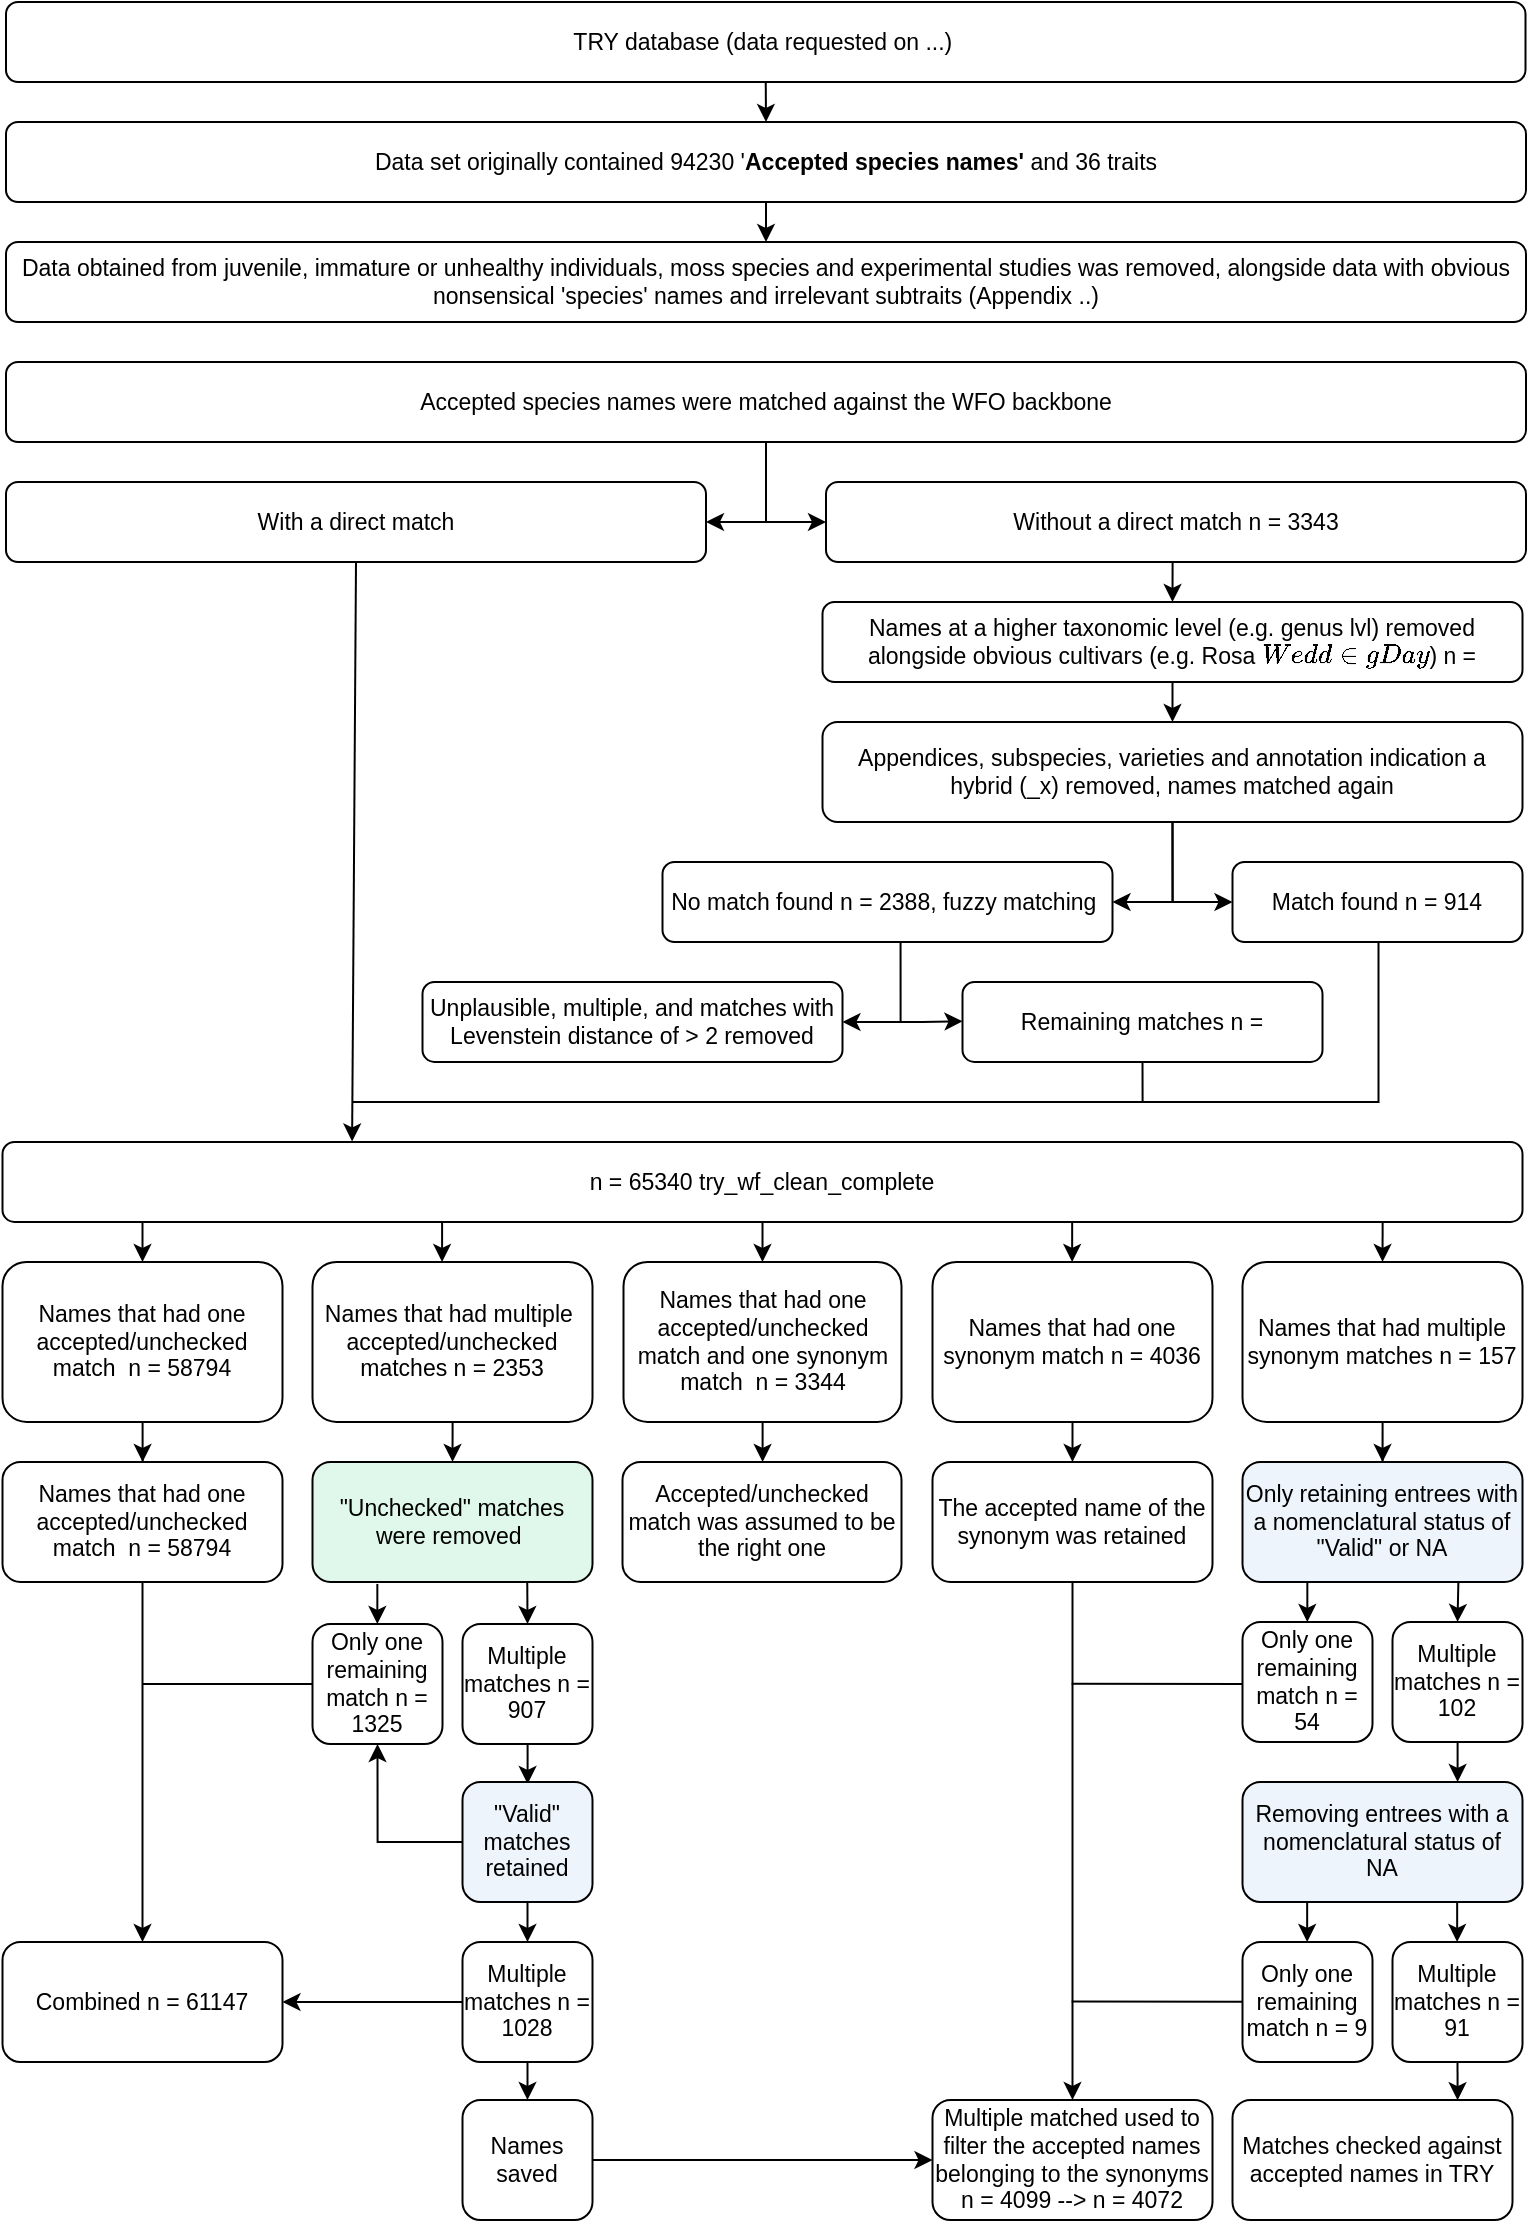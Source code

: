 <mxfile version="23.0.1" type="device" pages="3">
  <diagram id="C5RBs43oDa-KdzZeNtuy" name="Page-1">
    <mxGraphModel dx="2127" dy="1084" grid="1" gridSize="10" guides="1" tooltips="1" connect="1" arrows="1" fold="1" page="1" pageScale="1" pageWidth="827" pageHeight="1169" math="0" shadow="0">
      <root>
        <mxCell id="WIyWlLk6GJQsqaUBKTNV-0" />
        <mxCell id="WIyWlLk6GJQsqaUBKTNV-1" parent="WIyWlLk6GJQsqaUBKTNV-0" />
        <mxCell id="mnehjeZ3O1_cwlT7nOx8-14" style="edgeStyle=orthogonalEdgeStyle;rounded=0;orthogonalLoop=1;jettySize=auto;html=1;exitX=0.5;exitY=1;exitDx=0;exitDy=0;entryX=0.5;entryY=0;entryDx=0;entryDy=0;" edge="1" parent="WIyWlLk6GJQsqaUBKTNV-1" source="WIyWlLk6GJQsqaUBKTNV-3" target="3CzgJ8zF4ROLSHWjZtzC-1">
          <mxGeometry relative="1" as="geometry" />
        </mxCell>
        <mxCell id="WIyWlLk6GJQsqaUBKTNV-3" value="TRY database (data requested on ...)&amp;nbsp;" style="rounded=1;whiteSpace=wrap;html=1;fontSize=11.5;glass=0;strokeWidth=1;shadow=0;" parent="WIyWlLk6GJQsqaUBKTNV-1" vertex="1">
          <mxGeometry x="35" y="80" width="759.75" height="40" as="geometry" />
        </mxCell>
        <mxCell id="WIyWlLk6GJQsqaUBKTNV-11" value="Accepted species names were matched against the WFO backbone" style="rounded=1;whiteSpace=wrap;html=1;fontSize=11.5;glass=0;strokeWidth=1;shadow=0;" parent="WIyWlLk6GJQsqaUBKTNV-1" vertex="1">
          <mxGeometry x="35" y="260" width="760" height="40" as="geometry" />
        </mxCell>
        <mxCell id="mnehjeZ3O1_cwlT7nOx8-15" style="edgeStyle=orthogonalEdgeStyle;rounded=0;orthogonalLoop=1;jettySize=auto;html=1;exitX=0.5;exitY=1;exitDx=0;exitDy=0;entryX=0.5;entryY=0;entryDx=0;entryDy=0;" edge="1" parent="WIyWlLk6GJQsqaUBKTNV-1" source="3CzgJ8zF4ROLSHWjZtzC-1" target="mnehjeZ3O1_cwlT7nOx8-7">
          <mxGeometry relative="1" as="geometry" />
        </mxCell>
        <mxCell id="3CzgJ8zF4ROLSHWjZtzC-1" value="Data set originally contained 94230 &#39;&lt;b style=&quot;font-size: 11.5px;&quot;&gt;Accepted species names&#39;&amp;nbsp;&lt;/b&gt;and 36 traits" style="rounded=1;whiteSpace=wrap;html=1;fontSize=11.5;" parent="WIyWlLk6GJQsqaUBKTNV-1" vertex="1">
          <mxGeometry x="35" y="140" width="760" height="40" as="geometry" />
        </mxCell>
        <mxCell id="qjvEbnhI41lJ3wAf2mKK-4" style="edgeStyle=orthogonalEdgeStyle;rounded=0;orthogonalLoop=1;jettySize=auto;html=1;exitX=0.5;exitY=1;exitDx=0;exitDy=0;fontSize=11.5;" parent="WIyWlLk6GJQsqaUBKTNV-1" edge="1">
          <mxGeometry relative="1" as="geometry">
            <mxPoint x="608" y="240" as="sourcePoint" />
            <mxPoint x="608" y="240" as="targetPoint" />
          </mxGeometry>
        </mxCell>
        <mxCell id="qjvEbnhI41lJ3wAf2mKK-6" value="With a direct match" style="rounded=1;whiteSpace=wrap;html=1;fontSize=11.5;" parent="WIyWlLk6GJQsqaUBKTNV-1" vertex="1">
          <mxGeometry x="35" y="320" width="350" height="40" as="geometry" />
        </mxCell>
        <mxCell id="mnehjeZ3O1_cwlT7nOx8-4" style="edgeStyle=orthogonalEdgeStyle;rounded=0;orthogonalLoop=1;jettySize=auto;html=1;exitX=0.5;exitY=1;exitDx=0;exitDy=0;entryX=0.5;entryY=0;entryDx=0;entryDy=0;" edge="1" parent="WIyWlLk6GJQsqaUBKTNV-1" source="qjvEbnhI41lJ3wAf2mKK-9" target="mnehjeZ3O1_cwlT7nOx8-0">
          <mxGeometry relative="1" as="geometry" />
        </mxCell>
        <mxCell id="qjvEbnhI41lJ3wAf2mKK-9" value="Without a direct match n = 3343" style="rounded=1;whiteSpace=wrap;html=1;fontSize=11.5;" parent="WIyWlLk6GJQsqaUBKTNV-1" vertex="1">
          <mxGeometry x="445" y="320" width="350" height="40" as="geometry" />
        </mxCell>
        <mxCell id="qjvEbnhI41lJ3wAf2mKK-10" value="Appendices, subspecies, varieties and annotation indication a hybrid (_x) removed, names matched again" style="rounded=1;whiteSpace=wrap;html=1;fontSize=11.5;" parent="WIyWlLk6GJQsqaUBKTNV-1" vertex="1">
          <mxGeometry x="443.25" y="440" width="350" height="50" as="geometry" />
        </mxCell>
        <mxCell id="qjvEbnhI41lJ3wAf2mKK-20" value="" style="edgeStyle=orthogonalEdgeStyle;rounded=0;orthogonalLoop=1;jettySize=auto;html=1;entryX=0;entryY=0.491;entryDx=0;entryDy=0;fontSize=11.5;exitX=0.529;exitY=0.989;exitDx=0;exitDy=0;exitPerimeter=0;entryPerimeter=0;" parent="WIyWlLk6GJQsqaUBKTNV-1" source="qjvEbnhI41lJ3wAf2mKK-11" target="qjvEbnhI41lJ3wAf2mKK-17" edge="1">
          <mxGeometry relative="1" as="geometry">
            <mxPoint x="489.74" y="560" as="sourcePoint" />
            <mxPoint x="529.74" y="600" as="targetPoint" />
            <Array as="points">
              <mxPoint x="482.25" y="590" />
              <mxPoint x="493.25" y="590" />
            </Array>
          </mxGeometry>
        </mxCell>
        <mxCell id="qjvEbnhI41lJ3wAf2mKK-11" value="No match found n = 2388, fuzzy matching&amp;nbsp;" style="rounded=1;whiteSpace=wrap;html=1;fontSize=11.5;" parent="WIyWlLk6GJQsqaUBKTNV-1" vertex="1">
          <mxGeometry x="363.25" y="510" width="225" height="40" as="geometry" />
        </mxCell>
        <mxCell id="qjvEbnhI41lJ3wAf2mKK-12" value="Match found n = 914" style="rounded=1;whiteSpace=wrap;html=1;fontSize=11.5;" parent="WIyWlLk6GJQsqaUBKTNV-1" vertex="1">
          <mxGeometry x="648.25" y="510" width="145" height="40" as="geometry" />
        </mxCell>
        <mxCell id="qjvEbnhI41lJ3wAf2mKK-16" value="Unplausible, multiple, and matches with Levenstein distance of &amp;gt; 2 removed" style="rounded=1;whiteSpace=wrap;html=1;fontSize=11.5;" parent="WIyWlLk6GJQsqaUBKTNV-1" vertex="1">
          <mxGeometry x="243.25" y="569.96" width="210" height="40" as="geometry" />
        </mxCell>
        <mxCell id="qjvEbnhI41lJ3wAf2mKK-17" value="Remaining matches n =" style="rounded=1;whiteSpace=wrap;html=1;fontSize=11.5;" parent="WIyWlLk6GJQsqaUBKTNV-1" vertex="1">
          <mxGeometry x="513.25" y="569.96" width="180" height="40" as="geometry" />
        </mxCell>
        <mxCell id="qjvEbnhI41lJ3wAf2mKK-25" value="" style="endArrow=none;html=1;rounded=0;edgeStyle=orthogonalEdgeStyle;entryX=0.5;entryY=1;entryDx=0;entryDy=0;fontSize=11.5;" parent="WIyWlLk6GJQsqaUBKTNV-1" target="qjvEbnhI41lJ3wAf2mKK-12" edge="1">
          <mxGeometry width="50" height="50" relative="1" as="geometry">
            <mxPoint x="563.25" y="629.96" as="sourcePoint" />
            <mxPoint x="721.185" y="540" as="targetPoint" />
            <Array as="points">
              <mxPoint x="721.25" y="630" />
              <mxPoint x="721.25" y="550" />
            </Array>
          </mxGeometry>
        </mxCell>
        <mxCell id="qjvEbnhI41lJ3wAf2mKK-98" style="edgeStyle=orthogonalEdgeStyle;rounded=0;orthogonalLoop=1;jettySize=auto;html=1;exitX=0.5;exitY=1;exitDx=0;exitDy=0;entryX=0.5;entryY=0;entryDx=0;entryDy=0;" parent="WIyWlLk6GJQsqaUBKTNV-1" source="qjvEbnhI41lJ3wAf2mKK-14" target="qjvEbnhI41lJ3wAf2mKK-45" edge="1">
          <mxGeometry relative="1" as="geometry" />
        </mxCell>
        <mxCell id="qjvEbnhI41lJ3wAf2mKK-14" value="n =&amp;nbsp;65340 try_wf_clean_complete" style="rounded=1;whiteSpace=wrap;html=1;fontSize=11.5;" parent="WIyWlLk6GJQsqaUBKTNV-1" vertex="1">
          <mxGeometry x="33.25" y="649.96" width="760" height="40" as="geometry" />
        </mxCell>
        <mxCell id="qjvEbnhI41lJ3wAf2mKK-27" value="" style="endArrow=none;html=1;rounded=0;edgeStyle=orthogonalEdgeStyle;fontSize=11.5;" parent="WIyWlLk6GJQsqaUBKTNV-1" edge="1">
          <mxGeometry width="50" height="50" relative="1" as="geometry">
            <mxPoint x="208.25" y="629.96" as="sourcePoint" />
            <mxPoint x="603.25" y="609.96" as="targetPoint" />
            <Array as="points">
              <mxPoint x="603.25" y="629.96" />
            </Array>
          </mxGeometry>
        </mxCell>
        <mxCell id="qjvEbnhI41lJ3wAf2mKK-30" value="" style="endArrow=classic;html=1;rounded=0;exitX=0.5;exitY=1;exitDx=0;exitDy=0;fontSize=11.5;entryX=0.23;entryY=-0.006;entryDx=0;entryDy=0;entryPerimeter=0;" parent="WIyWlLk6GJQsqaUBKTNV-1" source="qjvEbnhI41lJ3wAf2mKK-6" target="qjvEbnhI41lJ3wAf2mKK-14" edge="1">
          <mxGeometry width="50" height="50" relative="1" as="geometry">
            <mxPoint x="443.25" y="645" as="sourcePoint" />
            <mxPoint x="218.25" y="685" as="targetPoint" />
          </mxGeometry>
        </mxCell>
        <mxCell id="qjvEbnhI41lJ3wAf2mKK-32" value="" style="endArrow=classic;html=1;rounded=0;exitX=0.5;exitY=1;exitDx=0;exitDy=0;entryX=0;entryY=0.5;entryDx=0;entryDy=0;edgeStyle=orthogonalEdgeStyle;fontSize=11.5;" parent="WIyWlLk6GJQsqaUBKTNV-1" edge="1">
          <mxGeometry width="50" height="50" relative="1" as="geometry">
            <mxPoint x="415.0" y="300" as="sourcePoint" />
            <mxPoint x="445" y="340" as="targetPoint" />
            <Array as="points">
              <mxPoint x="415" y="340" />
            </Array>
          </mxGeometry>
        </mxCell>
        <mxCell id="qjvEbnhI41lJ3wAf2mKK-33" value="" style="endArrow=classic;html=1;rounded=0;entryX=1;entryY=0.5;entryDx=0;entryDy=0;edgeStyle=orthogonalEdgeStyle;fontSize=11.5;" parent="WIyWlLk6GJQsqaUBKTNV-1" target="qjvEbnhI41lJ3wAf2mKK-6" edge="1">
          <mxGeometry width="50" height="50" relative="1" as="geometry">
            <mxPoint x="415" y="300" as="sourcePoint" />
            <mxPoint x="387.0" y="340" as="targetPoint" />
            <Array as="points">
              <mxPoint x="415" y="340" />
            </Array>
          </mxGeometry>
        </mxCell>
        <mxCell id="qjvEbnhI41lJ3wAf2mKK-34" value="" style="endArrow=classic;html=1;rounded=0;exitX=0.5;exitY=1;exitDx=0;exitDy=0;entryX=0;entryY=0.5;entryDx=0;entryDy=0;edgeStyle=orthogonalEdgeStyle;fontSize=11.5;" parent="WIyWlLk6GJQsqaUBKTNV-1" source="qjvEbnhI41lJ3wAf2mKK-10" target="qjvEbnhI41lJ3wAf2mKK-12" edge="1">
          <mxGeometry width="50" height="50" relative="1" as="geometry">
            <mxPoint x="543.25" y="505" as="sourcePoint" />
            <mxPoint x="543.25" y="585" as="targetPoint" />
          </mxGeometry>
        </mxCell>
        <mxCell id="qjvEbnhI41lJ3wAf2mKK-35" value="" style="endArrow=classic;html=1;rounded=0;exitX=0.5;exitY=1;exitDx=0;exitDy=0;entryX=1;entryY=0.5;entryDx=0;entryDy=0;edgeStyle=orthogonalEdgeStyle;fontSize=11.5;" parent="WIyWlLk6GJQsqaUBKTNV-1" source="qjvEbnhI41lJ3wAf2mKK-10" target="qjvEbnhI41lJ3wAf2mKK-11" edge="1">
          <mxGeometry width="50" height="50" relative="1" as="geometry">
            <mxPoint x="543.25" y="505" as="sourcePoint" />
            <mxPoint x="453.25" y="565" as="targetPoint" />
          </mxGeometry>
        </mxCell>
        <mxCell id="qjvEbnhI41lJ3wAf2mKK-40" value="" style="endArrow=classic;html=1;rounded=0;entryX=1;entryY=0.5;entryDx=0;entryDy=0;fontSize=11.5;" parent="WIyWlLk6GJQsqaUBKTNV-1" target="qjvEbnhI41lJ3wAf2mKK-16" edge="1">
          <mxGeometry width="50" height="50" relative="1" as="geometry">
            <mxPoint x="483.25" y="589.96" as="sourcePoint" />
            <mxPoint x="393.25" y="579.96" as="targetPoint" />
          </mxGeometry>
        </mxCell>
        <mxCell id="qjvEbnhI41lJ3wAf2mKK-121" style="edgeStyle=orthogonalEdgeStyle;rounded=0;orthogonalLoop=1;jettySize=auto;html=1;entryX=0.5;entryY=0;entryDx=0;entryDy=0;" parent="WIyWlLk6GJQsqaUBKTNV-1" source="qjvEbnhI41lJ3wAf2mKK-44" target="qjvEbnhI41lJ3wAf2mKK-117" edge="1">
          <mxGeometry relative="1" as="geometry">
            <Array as="points">
              <mxPoint x="258.25" y="795" />
              <mxPoint x="258.25" y="795" />
            </Array>
          </mxGeometry>
        </mxCell>
        <mxCell id="qjvEbnhI41lJ3wAf2mKK-44" value="Names that had multiple&amp;nbsp; accepted/unchecked matches n = 2353" style="rounded=1;whiteSpace=wrap;html=1;fontSize=11.5;" parent="WIyWlLk6GJQsqaUBKTNV-1" vertex="1">
          <mxGeometry x="188.25" y="709.96" width="140" height="80" as="geometry" />
        </mxCell>
        <mxCell id="qjvEbnhI41lJ3wAf2mKK-60" value="" style="edgeStyle=orthogonalEdgeStyle;rounded=0;orthogonalLoop=1;jettySize=auto;html=1;fontSize=11.5;" parent="WIyWlLk6GJQsqaUBKTNV-1" source="qjvEbnhI41lJ3wAf2mKK-45" target="qjvEbnhI41lJ3wAf2mKK-59" edge="1">
          <mxGeometry relative="1" as="geometry" />
        </mxCell>
        <mxCell id="qjvEbnhI41lJ3wAf2mKK-45" value="Names that had one accepted/unchecked match and one synonym match&amp;nbsp; n = 3344" style="rounded=1;whiteSpace=wrap;html=1;fontSize=11.5;" parent="WIyWlLk6GJQsqaUBKTNV-1" vertex="1">
          <mxGeometry x="343.75" y="709.96" width="139" height="80" as="geometry" />
        </mxCell>
        <mxCell id="qjvEbnhI41lJ3wAf2mKK-64" value="" style="edgeStyle=orthogonalEdgeStyle;rounded=0;orthogonalLoop=1;jettySize=auto;html=1;fontSize=11.5;" parent="WIyWlLk6GJQsqaUBKTNV-1" source="qjvEbnhI41lJ3wAf2mKK-46" target="qjvEbnhI41lJ3wAf2mKK-63" edge="1">
          <mxGeometry relative="1" as="geometry" />
        </mxCell>
        <mxCell id="qjvEbnhI41lJ3wAf2mKK-46" value="Names that had one accepted/unchecked match&amp;nbsp; n =&amp;nbsp;58794" style="rounded=1;whiteSpace=wrap;html=1;fontSize=11.5;" parent="WIyWlLk6GJQsqaUBKTNV-1" vertex="1">
          <mxGeometry x="33.25" y="709.96" width="140" height="80" as="geometry" />
        </mxCell>
        <mxCell id="qjvEbnhI41lJ3wAf2mKK-97" style="edgeStyle=orthogonalEdgeStyle;rounded=0;orthogonalLoop=1;jettySize=auto;html=1;exitX=0.5;exitY=1;exitDx=0;exitDy=0;entryX=0.5;entryY=0;entryDx=0;entryDy=0;" parent="WIyWlLk6GJQsqaUBKTNV-1" source="qjvEbnhI41lJ3wAf2mKK-47" target="qjvEbnhI41lJ3wAf2mKK-96" edge="1">
          <mxGeometry relative="1" as="geometry" />
        </mxCell>
        <mxCell id="qjvEbnhI41lJ3wAf2mKK-47" value="Names that had one synonym match n = 4036" style="rounded=1;whiteSpace=wrap;html=1;fontSize=11.5;" parent="WIyWlLk6GJQsqaUBKTNV-1" vertex="1">
          <mxGeometry x="498.25" y="709.96" width="140" height="80" as="geometry" />
        </mxCell>
        <mxCell id="qjvEbnhI41lJ3wAf2mKK-66" value="" style="edgeStyle=orthogonalEdgeStyle;rounded=0;orthogonalLoop=1;jettySize=auto;html=1;fontSize=11.5;entryX=0.5;entryY=0;entryDx=0;entryDy=0;" parent="WIyWlLk6GJQsqaUBKTNV-1" source="qjvEbnhI41lJ3wAf2mKK-48" target="qjvEbnhI41lJ3wAf2mKK-68" edge="1">
          <mxGeometry relative="1" as="geometry">
            <mxPoint x="713.25" y="809.96" as="targetPoint" />
          </mxGeometry>
        </mxCell>
        <mxCell id="qjvEbnhI41lJ3wAf2mKK-48" value="Names that had multiple synonym matches n = 157" style="rounded=1;whiteSpace=wrap;html=1;fontSize=11.5;" parent="WIyWlLk6GJQsqaUBKTNV-1" vertex="1">
          <mxGeometry x="653.25" y="709.96" width="140" height="80" as="geometry" />
        </mxCell>
        <mxCell id="qjvEbnhI41lJ3wAf2mKK-50" value="" style="endArrow=classic;html=1;rounded=0;entryX=0.5;entryY=0;entryDx=0;entryDy=0;fontSize=11.5;" parent="WIyWlLk6GJQsqaUBKTNV-1" target="qjvEbnhI41lJ3wAf2mKK-46" edge="1">
          <mxGeometry width="50" height="50" relative="1" as="geometry">
            <mxPoint x="103.25" y="689.96" as="sourcePoint" />
            <mxPoint x="463.25" y="679.96" as="targetPoint" />
          </mxGeometry>
        </mxCell>
        <mxCell id="qjvEbnhI41lJ3wAf2mKK-51" value="" style="endArrow=classic;html=1;rounded=0;entryX=0.5;entryY=0;entryDx=0;entryDy=0;fontSize=11.5;" parent="WIyWlLk6GJQsqaUBKTNV-1" edge="1">
          <mxGeometry width="50" height="50" relative="1" as="geometry">
            <mxPoint x="253.05" y="689.96" as="sourcePoint" />
            <mxPoint x="253.05" y="709.96" as="targetPoint" />
          </mxGeometry>
        </mxCell>
        <mxCell id="qjvEbnhI41lJ3wAf2mKK-54" value="" style="endArrow=classic;html=1;rounded=0;entryX=0.5;entryY=0;entryDx=0;entryDy=0;fontSize=11.5;exitX=0.908;exitY=0.99;exitDx=0;exitDy=0;exitPerimeter=0;" parent="WIyWlLk6GJQsqaUBKTNV-1" source="qjvEbnhI41lJ3wAf2mKK-14" target="qjvEbnhI41lJ3wAf2mKK-48" edge="1">
          <mxGeometry width="50" height="50" relative="1" as="geometry">
            <mxPoint x="713.05" y="689.96" as="sourcePoint" />
            <mxPoint x="713.05" y="709.96" as="targetPoint" />
          </mxGeometry>
        </mxCell>
        <mxCell id="qjvEbnhI41lJ3wAf2mKK-59" value="Accepted/unchecked match was assumed to be the right one" style="rounded=1;whiteSpace=wrap;html=1;fontSize=11.5;" parent="WIyWlLk6GJQsqaUBKTNV-1" vertex="1">
          <mxGeometry x="343.25" y="809.96" width="139.5" height="60" as="geometry" />
        </mxCell>
        <mxCell id="qjvEbnhI41lJ3wAf2mKK-128" style="edgeStyle=orthogonalEdgeStyle;rounded=0;orthogonalLoop=1;jettySize=auto;html=1;exitX=0.5;exitY=1;exitDx=0;exitDy=0;entryX=0.5;entryY=0;entryDx=0;entryDy=0;" parent="WIyWlLk6GJQsqaUBKTNV-1" source="qjvEbnhI41lJ3wAf2mKK-63" target="qjvEbnhI41lJ3wAf2mKK-126" edge="1">
          <mxGeometry relative="1" as="geometry" />
        </mxCell>
        <mxCell id="qjvEbnhI41lJ3wAf2mKK-63" value="Names that had one accepted/unchecked match&amp;nbsp; n =&amp;nbsp;58794" style="rounded=1;whiteSpace=wrap;html=1;fontSize=11.5;" parent="WIyWlLk6GJQsqaUBKTNV-1" vertex="1">
          <mxGeometry x="33.25" y="809.96" width="140" height="60" as="geometry" />
        </mxCell>
        <mxCell id="qjvEbnhI41lJ3wAf2mKK-68" value="Only retaining entrees with a nomenclatural status of &quot;Valid&quot; or NA" style="rounded=1;whiteSpace=wrap;html=1;fontSize=11.5;fillColor=#EDF4FC;" parent="WIyWlLk6GJQsqaUBKTNV-1" vertex="1">
          <mxGeometry x="653.25" y="809.96" width="140" height="60" as="geometry" />
        </mxCell>
        <mxCell id="qjvEbnhI41lJ3wAf2mKK-69" value="Removing entrees with a nomenclatural status of NA" style="rounded=1;whiteSpace=wrap;html=1;fontSize=11.5;fillColor=#EDF4FC;" parent="WIyWlLk6GJQsqaUBKTNV-1" vertex="1">
          <mxGeometry x="653.25" y="970" width="140" height="60" as="geometry" />
        </mxCell>
        <mxCell id="qjvEbnhI41lJ3wAf2mKK-71" value="Only one remaining match n = 54" style="rounded=1;whiteSpace=wrap;html=1;fontSize=11.5;" parent="WIyWlLk6GJQsqaUBKTNV-1" vertex="1">
          <mxGeometry x="653.25" y="889.96" width="65" height="60.04" as="geometry" />
        </mxCell>
        <mxCell id="qjvEbnhI41lJ3wAf2mKK-72" value="Multiple matches n = 102" style="rounded=1;whiteSpace=wrap;html=1;fontSize=11.5;" parent="WIyWlLk6GJQsqaUBKTNV-1" vertex="1">
          <mxGeometry x="728.25" y="889.96" width="65" height="60.04" as="geometry" />
        </mxCell>
        <mxCell id="qjvEbnhI41lJ3wAf2mKK-73" value="" style="endArrow=classic;html=1;rounded=0;exitX=0.771;exitY=1;exitDx=0;exitDy=0;exitPerimeter=0;entryX=0.5;entryY=0;entryDx=0;entryDy=0;fontSize=11.5;" parent="WIyWlLk6GJQsqaUBKTNV-1" source="qjvEbnhI41lJ3wAf2mKK-68" target="qjvEbnhI41lJ3wAf2mKK-72" edge="1">
          <mxGeometry width="50" height="50" relative="1" as="geometry">
            <mxPoint x="583.25" y="899.96" as="sourcePoint" />
            <mxPoint x="633.25" y="849.96" as="targetPoint" />
          </mxGeometry>
        </mxCell>
        <mxCell id="qjvEbnhI41lJ3wAf2mKK-76" style="edgeStyle=orthogonalEdgeStyle;rounded=0;orthogonalLoop=1;jettySize=auto;html=1;entryX=0.771;entryY=0;entryDx=0;entryDy=0;entryPerimeter=0;fontSize=11.5;" parent="WIyWlLk6GJQsqaUBKTNV-1" source="qjvEbnhI41lJ3wAf2mKK-72" target="qjvEbnhI41lJ3wAf2mKK-69" edge="1">
          <mxGeometry relative="1" as="geometry" />
        </mxCell>
        <mxCell id="qjvEbnhI41lJ3wAf2mKK-88" value="" style="endArrow=classic;html=1;rounded=0;exitX=0.771;exitY=1;exitDx=0;exitDy=0;exitPerimeter=0;entryX=0.5;entryY=0;entryDx=0;entryDy=0;fontSize=11.5;" parent="WIyWlLk6GJQsqaUBKTNV-1" edge="1">
          <mxGeometry width="50" height="50" relative="1" as="geometry">
            <mxPoint x="685.67" y="869.96" as="sourcePoint" />
            <mxPoint x="685.67" y="889.96" as="targetPoint" />
          </mxGeometry>
        </mxCell>
        <mxCell id="qjvEbnhI41lJ3wAf2mKK-92" value="Only one remaining match n = 1325" style="rounded=1;whiteSpace=wrap;html=1;fontSize=11.5;" parent="WIyWlLk6GJQsqaUBKTNV-1" vertex="1">
          <mxGeometry x="188.25" y="890.96" width="65" height="60.04" as="geometry" />
        </mxCell>
        <mxCell id="qjvEbnhI41lJ3wAf2mKK-105" value="" style="edgeStyle=orthogonalEdgeStyle;rounded=0;orthogonalLoop=1;jettySize=auto;html=1;" parent="WIyWlLk6GJQsqaUBKTNV-1" source="qjvEbnhI41lJ3wAf2mKK-93" edge="1">
          <mxGeometry relative="1" as="geometry">
            <mxPoint x="295.764" y="970.96" as="targetPoint" />
          </mxGeometry>
        </mxCell>
        <mxCell id="qjvEbnhI41lJ3wAf2mKK-93" value="Multiple matches n = 907" style="rounded=1;whiteSpace=wrap;html=1;fontSize=11.5;" parent="WIyWlLk6GJQsqaUBKTNV-1" vertex="1">
          <mxGeometry x="263.25" y="890.96" width="65" height="60.04" as="geometry" />
        </mxCell>
        <mxCell id="qjvEbnhI41lJ3wAf2mKK-94" value="" style="endArrow=classic;html=1;rounded=0;exitX=0.767;exitY=1.005;exitDx=0;exitDy=0;exitPerimeter=0;entryX=0.5;entryY=0;entryDx=0;entryDy=0;fontSize=11.5;" parent="WIyWlLk6GJQsqaUBKTNV-1" source="qjvEbnhI41lJ3wAf2mKK-117" target="qjvEbnhI41lJ3wAf2mKK-93" edge="1">
          <mxGeometry width="50" height="50" relative="1" as="geometry">
            <mxPoint x="296.25" y="871" as="sourcePoint" />
            <mxPoint x="168.25" y="850.96" as="targetPoint" />
          </mxGeometry>
        </mxCell>
        <mxCell id="qjvEbnhI41lJ3wAf2mKK-95" value="" style="endArrow=classic;html=1;rounded=0;exitX=0.771;exitY=1;exitDx=0;exitDy=0;exitPerimeter=0;entryX=0.5;entryY=0;entryDx=0;entryDy=0;fontSize=11.5;" parent="WIyWlLk6GJQsqaUBKTNV-1" edge="1">
          <mxGeometry width="50" height="50" relative="1" as="geometry">
            <mxPoint x="220.67" y="870.96" as="sourcePoint" />
            <mxPoint x="220.67" y="890.96" as="targetPoint" />
          </mxGeometry>
        </mxCell>
        <mxCell id="qjvEbnhI41lJ3wAf2mKK-140" style="edgeStyle=orthogonalEdgeStyle;rounded=0;orthogonalLoop=1;jettySize=auto;html=1;exitX=0.5;exitY=1;exitDx=0;exitDy=0;entryX=0.5;entryY=0;entryDx=0;entryDy=0;" parent="WIyWlLk6GJQsqaUBKTNV-1" source="qjvEbnhI41lJ3wAf2mKK-96" target="qjvEbnhI41lJ3wAf2mKK-139" edge="1">
          <mxGeometry relative="1" as="geometry" />
        </mxCell>
        <mxCell id="qjvEbnhI41lJ3wAf2mKK-96" value="The accepted name of the synonym was retained" style="rounded=1;whiteSpace=wrap;html=1;fontSize=11.5;" parent="WIyWlLk6GJQsqaUBKTNV-1" vertex="1">
          <mxGeometry x="498.25" y="809.96" width="140" height="60" as="geometry" />
        </mxCell>
        <mxCell id="qjvEbnhI41lJ3wAf2mKK-99" value="" style="endArrow=classic;html=1;rounded=0;entryX=0.5;entryY=0;entryDx=0;entryDy=0;fontSize=11.5;exitX=0.908;exitY=0.99;exitDx=0;exitDy=0;exitPerimeter=0;" parent="WIyWlLk6GJQsqaUBKTNV-1" edge="1">
          <mxGeometry width="50" height="50" relative="1" as="geometry">
            <mxPoint x="568.08" y="689.96" as="sourcePoint" />
            <mxPoint x="568.08" y="709.96" as="targetPoint" />
          </mxGeometry>
        </mxCell>
        <mxCell id="qjvEbnhI41lJ3wAf2mKK-123" style="edgeStyle=orthogonalEdgeStyle;rounded=0;orthogonalLoop=1;jettySize=auto;html=1;exitX=0.5;exitY=1;exitDx=0;exitDy=0;entryX=0.5;entryY=0;entryDx=0;entryDy=0;" parent="WIyWlLk6GJQsqaUBKTNV-1" source="qjvEbnhI41lJ3wAf2mKK-111" target="qjvEbnhI41lJ3wAf2mKK-122" edge="1">
          <mxGeometry relative="1" as="geometry" />
        </mxCell>
        <mxCell id="qjvEbnhI41lJ3wAf2mKK-111" value="&quot;Valid&quot; matches retained" style="rounded=1;whiteSpace=wrap;html=1;fontSize=11.5;fillColor=#EDF4FC;strokeColor=#000000;" parent="WIyWlLk6GJQsqaUBKTNV-1" vertex="1">
          <mxGeometry x="263.25" y="969.96" width="65" height="60.04" as="geometry" />
        </mxCell>
        <mxCell id="qjvEbnhI41lJ3wAf2mKK-117" value="&quot;Unchecked&quot; matches were removed&amp;nbsp;" style="rounded=1;whiteSpace=wrap;html=1;fontSize=11.5;fillColor=#DFF8EB;" parent="WIyWlLk6GJQsqaUBKTNV-1" vertex="1">
          <mxGeometry x="188.25" y="809.96" width="140" height="60" as="geometry" />
        </mxCell>
        <mxCell id="qjvEbnhI41lJ3wAf2mKK-118" value="" style="endArrow=classic;html=1;rounded=0;exitX=0;exitY=0.5;exitDx=0;exitDy=0;entryX=0.5;entryY=1;entryDx=0;entryDy=0;edgeStyle=orthogonalEdgeStyle;" parent="WIyWlLk6GJQsqaUBKTNV-1" source="qjvEbnhI41lJ3wAf2mKK-111" target="qjvEbnhI41lJ3wAf2mKK-92" edge="1">
          <mxGeometry width="50" height="50" relative="1" as="geometry">
            <mxPoint x="333.25" y="920" as="sourcePoint" />
            <mxPoint x="203.25" y="970" as="targetPoint" />
          </mxGeometry>
        </mxCell>
        <mxCell id="qjvEbnhI41lJ3wAf2mKK-125" style="edgeStyle=orthogonalEdgeStyle;rounded=0;orthogonalLoop=1;jettySize=auto;html=1;exitX=0.5;exitY=1;exitDx=0;exitDy=0;entryX=0.5;entryY=0;entryDx=0;entryDy=0;" parent="WIyWlLk6GJQsqaUBKTNV-1" source="qjvEbnhI41lJ3wAf2mKK-122" target="qjvEbnhI41lJ3wAf2mKK-124" edge="1">
          <mxGeometry relative="1" as="geometry" />
        </mxCell>
        <mxCell id="qjvEbnhI41lJ3wAf2mKK-127" style="edgeStyle=orthogonalEdgeStyle;rounded=0;orthogonalLoop=1;jettySize=auto;html=1;entryX=1;entryY=0.5;entryDx=0;entryDy=0;" parent="WIyWlLk6GJQsqaUBKTNV-1" source="qjvEbnhI41lJ3wAf2mKK-122" target="qjvEbnhI41lJ3wAf2mKK-126" edge="1">
          <mxGeometry relative="1" as="geometry" />
        </mxCell>
        <mxCell id="qjvEbnhI41lJ3wAf2mKK-122" value="Multiple matches n = 1028" style="rounded=1;whiteSpace=wrap;html=1;fontSize=11.5;" parent="WIyWlLk6GJQsqaUBKTNV-1" vertex="1">
          <mxGeometry x="263.25" y="1050" width="65" height="60.04" as="geometry" />
        </mxCell>
        <mxCell id="qjvEbnhI41lJ3wAf2mKK-124" value="Names saved" style="rounded=1;whiteSpace=wrap;html=1;fontSize=11.5;" parent="WIyWlLk6GJQsqaUBKTNV-1" vertex="1">
          <mxGeometry x="263.25" y="1129" width="65" height="60.04" as="geometry" />
        </mxCell>
        <mxCell id="qjvEbnhI41lJ3wAf2mKK-126" value="Combined n = 61147" style="rounded=1;whiteSpace=wrap;html=1;fontSize=11.5;" parent="WIyWlLk6GJQsqaUBKTNV-1" vertex="1">
          <mxGeometry x="33.25" y="1050" width="140" height="60" as="geometry" />
        </mxCell>
        <mxCell id="qjvEbnhI41lJ3wAf2mKK-129" value="" style="endArrow=none;html=1;rounded=0;entryX=0;entryY=0.5;entryDx=0;entryDy=0;" parent="WIyWlLk6GJQsqaUBKTNV-1" target="qjvEbnhI41lJ3wAf2mKK-92" edge="1">
          <mxGeometry width="50" height="50" relative="1" as="geometry">
            <mxPoint x="103.25" y="921" as="sourcePoint" />
            <mxPoint x="383.25" y="1040" as="targetPoint" />
          </mxGeometry>
        </mxCell>
        <mxCell id="qjvEbnhI41lJ3wAf2mKK-130" value="Only one remaining match n = 9" style="rounded=1;whiteSpace=wrap;html=1;fontSize=11.5;" parent="WIyWlLk6GJQsqaUBKTNV-1" vertex="1">
          <mxGeometry x="653.25" y="1050" width="65" height="60.04" as="geometry" />
        </mxCell>
        <mxCell id="qjvEbnhI41lJ3wAf2mKK-131" value="" style="endArrow=classic;html=1;rounded=0;exitX=0.771;exitY=1;exitDx=0;exitDy=0;exitPerimeter=0;entryX=0.5;entryY=0;entryDx=0;entryDy=0;fontSize=11.5;" parent="WIyWlLk6GJQsqaUBKTNV-1" edge="1">
          <mxGeometry width="50" height="50" relative="1" as="geometry">
            <mxPoint x="685.58" y="1030" as="sourcePoint" />
            <mxPoint x="685.58" y="1050" as="targetPoint" />
          </mxGeometry>
        </mxCell>
        <mxCell id="qjvEbnhI41lJ3wAf2mKK-132" value="Multiple matches n = 91" style="rounded=1;whiteSpace=wrap;html=1;fontSize=11.5;" parent="WIyWlLk6GJQsqaUBKTNV-1" vertex="1">
          <mxGeometry x="728.25" y="1050" width="65" height="60.04" as="geometry" />
        </mxCell>
        <mxCell id="qjvEbnhI41lJ3wAf2mKK-133" value="" style="endArrow=classic;html=1;rounded=0;exitX=0.771;exitY=1;exitDx=0;exitDy=0;exitPerimeter=0;entryX=0.5;entryY=0;entryDx=0;entryDy=0;fontSize=11.5;" parent="WIyWlLk6GJQsqaUBKTNV-1" edge="1">
          <mxGeometry width="50" height="50" relative="1" as="geometry">
            <mxPoint x="760.58" y="1030" as="sourcePoint" />
            <mxPoint x="760.58" y="1050" as="targetPoint" />
          </mxGeometry>
        </mxCell>
        <mxCell id="qjvEbnhI41lJ3wAf2mKK-134" value="Matches checked against accepted names in TRY" style="rounded=1;whiteSpace=wrap;html=1;fontSize=11.5;" parent="WIyWlLk6GJQsqaUBKTNV-1" vertex="1">
          <mxGeometry x="648.25" y="1129" width="140" height="60" as="geometry" />
        </mxCell>
        <mxCell id="qjvEbnhI41lJ3wAf2mKK-138" style="edgeStyle=orthogonalEdgeStyle;rounded=0;orthogonalLoop=1;jettySize=auto;html=1;exitX=0.5;exitY=1;exitDx=0;exitDy=0;entryX=0.804;entryY=0.002;entryDx=0;entryDy=0;entryPerimeter=0;" parent="WIyWlLk6GJQsqaUBKTNV-1" source="qjvEbnhI41lJ3wAf2mKK-132" target="qjvEbnhI41lJ3wAf2mKK-134" edge="1">
          <mxGeometry relative="1" as="geometry" />
        </mxCell>
        <mxCell id="qjvEbnhI41lJ3wAf2mKK-139" value="Multiple matched used to filter the accepted names belonging to the synonyms n = 4099 --&amp;gt; n = 4072" style="rounded=1;whiteSpace=wrap;html=1;fontSize=11.5;" parent="WIyWlLk6GJQsqaUBKTNV-1" vertex="1">
          <mxGeometry x="498.25" y="1129" width="140" height="60" as="geometry" />
        </mxCell>
        <mxCell id="qjvEbnhI41lJ3wAf2mKK-141" value="" style="endArrow=none;html=1;rounded=0;" parent="WIyWlLk6GJQsqaUBKTNV-1" edge="1">
          <mxGeometry width="50" height="50" relative="1" as="geometry">
            <mxPoint x="567.83" y="920.88" as="sourcePoint" />
            <mxPoint x="653.25" y="921" as="targetPoint" />
          </mxGeometry>
        </mxCell>
        <mxCell id="qjvEbnhI41lJ3wAf2mKK-142" value="" style="endArrow=none;html=1;rounded=0;" parent="WIyWlLk6GJQsqaUBKTNV-1" edge="1">
          <mxGeometry width="50" height="50" relative="1" as="geometry">
            <mxPoint x="567.83" y="1079.74" as="sourcePoint" />
            <mxPoint x="653.25" y="1079.86" as="targetPoint" />
          </mxGeometry>
        </mxCell>
        <mxCell id="qjvEbnhI41lJ3wAf2mKK-143" value="" style="endArrow=classic;html=1;rounded=0;exitX=1;exitY=0.5;exitDx=0;exitDy=0;entryX=0;entryY=0.5;entryDx=0;entryDy=0;" parent="WIyWlLk6GJQsqaUBKTNV-1" source="qjvEbnhI41lJ3wAf2mKK-124" target="qjvEbnhI41lJ3wAf2mKK-139" edge="1">
          <mxGeometry width="50" height="50" relative="1" as="geometry">
            <mxPoint x="403.25" y="1075" as="sourcePoint" />
            <mxPoint x="453.25" y="1025" as="targetPoint" />
          </mxGeometry>
        </mxCell>
        <mxCell id="mnehjeZ3O1_cwlT7nOx8-3" style="edgeStyle=orthogonalEdgeStyle;rounded=0;orthogonalLoop=1;jettySize=auto;html=1;exitX=0.5;exitY=1;exitDx=0;exitDy=0;entryX=0.5;entryY=0;entryDx=0;entryDy=0;" edge="1" parent="WIyWlLk6GJQsqaUBKTNV-1" source="mnehjeZ3O1_cwlT7nOx8-0" target="qjvEbnhI41lJ3wAf2mKK-10">
          <mxGeometry relative="1" as="geometry" />
        </mxCell>
        <mxCell id="mnehjeZ3O1_cwlT7nOx8-0" value="Names at a higher taxonomic level (e.g. genus lvl) removed alongside obvious cultivars (e.g. Rosa `Wedding Day`) n =" style="rounded=1;whiteSpace=wrap;html=1;fontSize=11.5;" vertex="1" parent="WIyWlLk6GJQsqaUBKTNV-1">
          <mxGeometry x="443.25" y="380" width="350" height="40" as="geometry" />
        </mxCell>
        <mxCell id="mnehjeZ3O1_cwlT7nOx8-7" value="Data obtained from juvenile, immature or unhealthy individuals, moss species and experimental studies was removed, alongside data with obvious nonsensical &#39;species&#39; names and irrelevant subtraits (Appendix ..)" style="rounded=1;whiteSpace=wrap;html=1;fontSize=11.5;" vertex="1" parent="WIyWlLk6GJQsqaUBKTNV-1">
          <mxGeometry x="35" y="200" width="760" height="40" as="geometry" />
        </mxCell>
      </root>
    </mxGraphModel>
  </diagram>
  <diagram name="Copy of Page-1" id="V1Adq3vCw6OUW7fzp2VG">
    <mxGraphModel dx="794" dy="420" grid="1" gridSize="10" guides="1" tooltips="1" connect="1" arrows="1" fold="1" page="1" pageScale="1" pageWidth="827" pageHeight="1169" math="0" shadow="0">
      <root>
        <mxCell id="IQxULI4LZFoMfTQjYsOH-0" />
        <mxCell id="IQxULI4LZFoMfTQjYsOH-1" parent="IQxULI4LZFoMfTQjYsOH-0" />
        <mxCell id="IQxULI4LZFoMfTQjYsOH-2" value="" style="rounded=0;html=1;jettySize=auto;orthogonalLoop=1;fontSize=11;endArrow=block;endFill=0;endSize=8;strokeWidth=1;shadow=0;labelBackgroundColor=none;edgeStyle=orthogonalEdgeStyle;entryX=0.5;entryY=0;entryDx=0;entryDy=0;" edge="1" parent="IQxULI4LZFoMfTQjYsOH-1" source="IQxULI4LZFoMfTQjYsOH-3" target="IQxULI4LZFoMfTQjYsOH-6">
          <mxGeometry relative="1" as="geometry">
            <mxPoint x="370" y="170" as="targetPoint" />
          </mxGeometry>
        </mxCell>
        <mxCell id="IQxULI4LZFoMfTQjYsOH-3" value="TRY database (data requested on ...)&amp;nbsp;" style="rounded=1;whiteSpace=wrap;html=1;fontSize=12;glass=0;strokeWidth=1;shadow=0;" vertex="1" parent="IQxULI4LZFoMfTQjYsOH-1">
          <mxGeometry x="160" y="80" width="420" height="40" as="geometry" />
        </mxCell>
        <mxCell id="IQxULI4LZFoMfTQjYsOH-4" value="No" style="rounded=0;html=1;jettySize=auto;orthogonalLoop=1;fontSize=11;endArrow=block;endFill=0;endSize=8;strokeWidth=1;shadow=0;labelBackgroundColor=none;edgeStyle=orthogonalEdgeStyle;" edge="1" parent="IQxULI4LZFoMfTQjYsOH-1" target="IQxULI4LZFoMfTQjYsOH-5">
          <mxGeometry x="0.333" y="20" relative="1" as="geometry">
            <mxPoint as="offset" />
            <mxPoint x="370.0" y="410" as="sourcePoint" />
          </mxGeometry>
        </mxCell>
        <mxCell id="IQxULI4LZFoMfTQjYsOH-5" value="Repair Lamp" style="rounded=1;whiteSpace=wrap;html=1;fontSize=12;glass=0;strokeWidth=1;shadow=0;" vertex="1" parent="IQxULI4LZFoMfTQjYsOH-1">
          <mxGeometry x="310" y="470" width="120" height="40" as="geometry" />
        </mxCell>
        <mxCell id="IQxULI4LZFoMfTQjYsOH-6" value="Data set originally contained 94230 &lt;b&gt;Accepted species names &lt;/b&gt;and 36 traits" style="rounded=1;whiteSpace=wrap;html=1;" vertex="1" parent="IQxULI4LZFoMfTQjYsOH-1">
          <mxGeometry x="150" y="150" width="440" height="40" as="geometry" />
        </mxCell>
        <mxCell id="IQxULI4LZFoMfTQjYsOH-7" value="Data set originally contained 94230 &lt;b&gt;Accepted species names &lt;/b&gt;and 36 traits" style="rounded=1;whiteSpace=wrap;html=1;" vertex="1" parent="IQxULI4LZFoMfTQjYsOH-1">
          <mxGeometry x="30" y="230" width="240" height="80" as="geometry" />
        </mxCell>
        <mxCell id="IQxULI4LZFoMfTQjYsOH-8" value="" style="endArrow=classic;html=1;rounded=0;exitX=0.5;exitY=1;exitDx=0;exitDy=0;" edge="1" parent="IQxULI4LZFoMfTQjYsOH-1" source="IQxULI4LZFoMfTQjYsOH-6">
          <mxGeometry width="50" height="50" relative="1" as="geometry">
            <mxPoint x="370" y="290" as="sourcePoint" />
            <mxPoint x="370" y="300" as="targetPoint" />
          </mxGeometry>
        </mxCell>
      </root>
    </mxGraphModel>
  </diagram>
  <diagram id="MxhkNTtKnBGGuOi-4ulL" name="Page-2">
    <mxGraphModel dx="794" dy="420" grid="1" gridSize="10" guides="1" tooltips="1" connect="1" arrows="1" fold="1" page="1" pageScale="1" pageWidth="850" pageHeight="1100" math="0" shadow="0">
      <root>
        <mxCell id="0" />
        <mxCell id="1" parent="0" />
      </root>
    </mxGraphModel>
  </diagram>
</mxfile>
